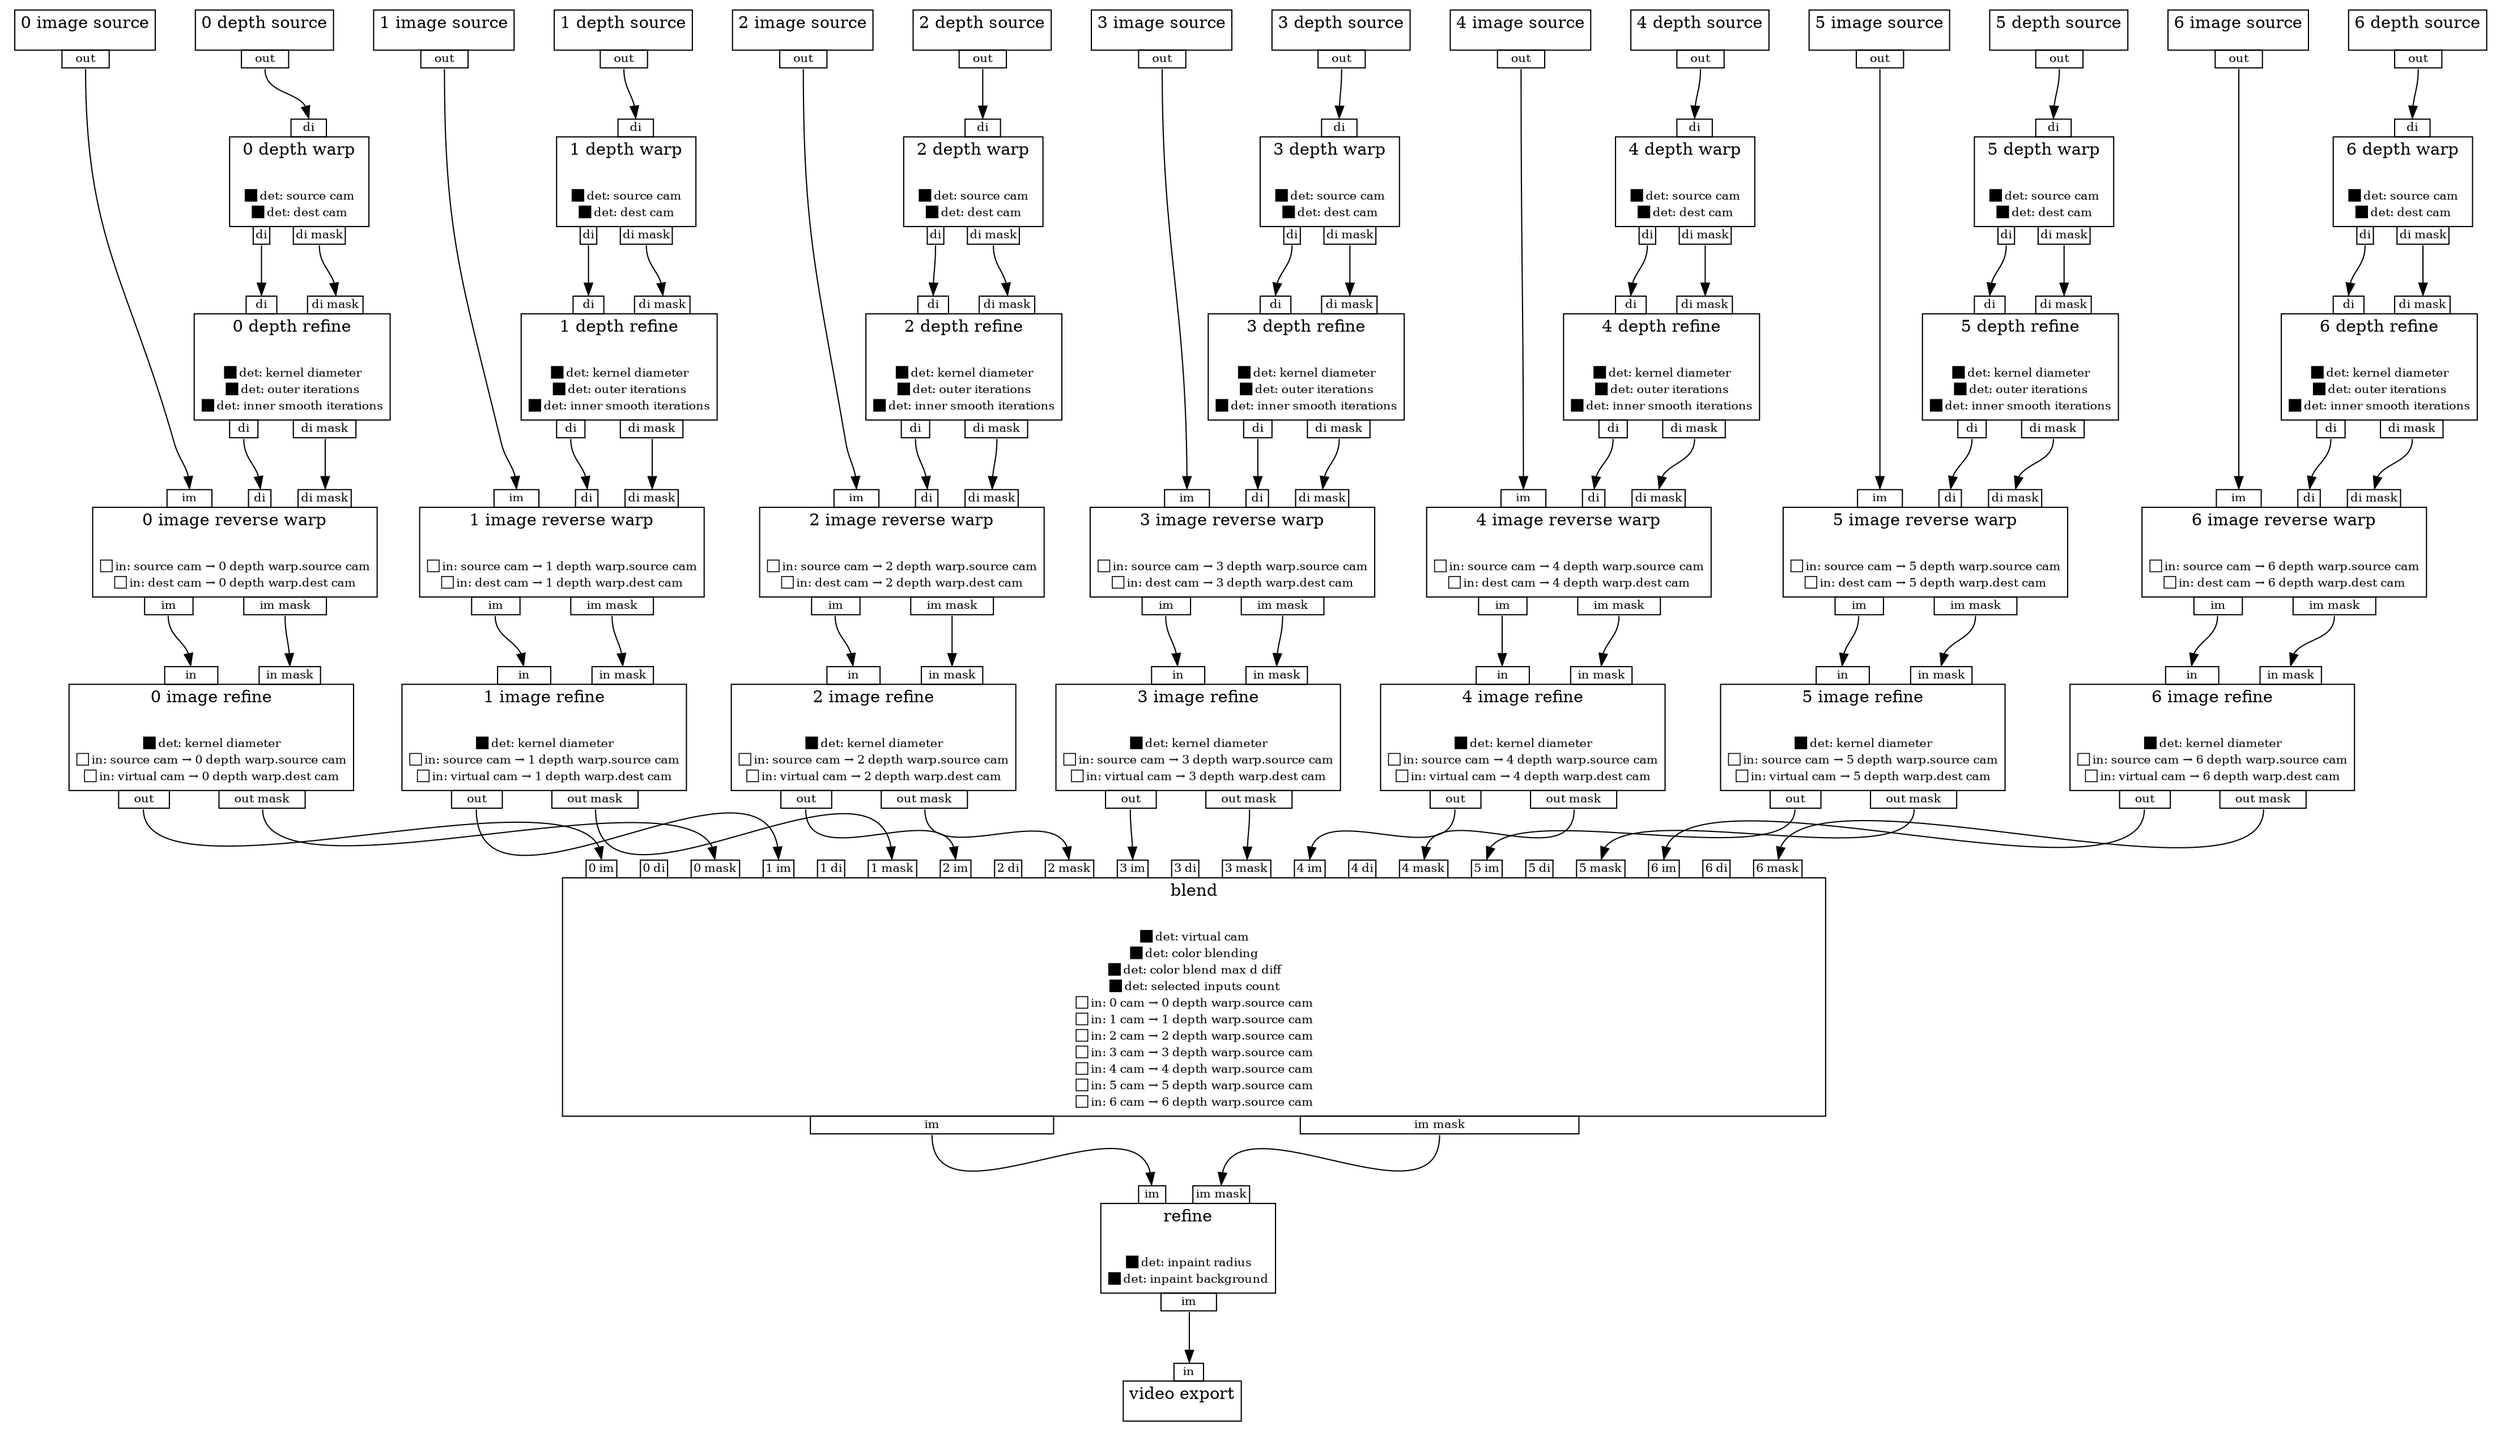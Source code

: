 digraph G{
	rankdir=TB
	filter0 [shape=plaintext label=<
<TABLE BORDER="0" CELLBORDER="0" CELLSPACING="0" CELLPADDING="0"><TR><TD WIDTH="20"></TD><TD BORDER="1" CELLPADDING="1" PORT="in1"><FONT POINT-SIZE="10">0 im</FONT></TD><TD WIDTH="20"></TD><TD BORDER="1" CELLPADDING="1" PORT="in2"><FONT POINT-SIZE="10">0 di</FONT></TD><TD WIDTH="20"></TD><TD BORDER="1" CELLPADDING="1" PORT="in3"><FONT POINT-SIZE="10">0 mask</FONT></TD><TD WIDTH="20"></TD><TD BORDER="1" CELLPADDING="1" PORT="in4"><FONT POINT-SIZE="10">1 im</FONT></TD><TD WIDTH="20"></TD><TD BORDER="1" CELLPADDING="1" PORT="in5"><FONT POINT-SIZE="10">1 di</FONT></TD><TD WIDTH="20"></TD><TD BORDER="1" CELLPADDING="1" PORT="in6"><FONT POINT-SIZE="10">1 mask</FONT></TD><TD WIDTH="20"></TD><TD BORDER="1" CELLPADDING="1" PORT="in7"><FONT POINT-SIZE="10">2 im</FONT></TD><TD WIDTH="20"></TD><TD BORDER="1" CELLPADDING="1" PORT="in8"><FONT POINT-SIZE="10">2 di</FONT></TD><TD WIDTH="20"></TD><TD BORDER="1" CELLPADDING="1" PORT="in9"><FONT POINT-SIZE="10">2 mask</FONT></TD><TD WIDTH="20"></TD><TD BORDER="1" CELLPADDING="1" PORT="in10"><FONT POINT-SIZE="10">3 im</FONT></TD><TD WIDTH="20"></TD><TD BORDER="1" CELLPADDING="1" PORT="in11"><FONT POINT-SIZE="10">3 di</FONT></TD><TD WIDTH="20"></TD><TD BORDER="1" CELLPADDING="1" PORT="in12"><FONT POINT-SIZE="10">3 mask</FONT></TD><TD WIDTH="20"></TD><TD BORDER="1" CELLPADDING="1" PORT="in13"><FONT POINT-SIZE="10">4 im</FONT></TD><TD WIDTH="20"></TD><TD BORDER="1" CELLPADDING="1" PORT="in14"><FONT POINT-SIZE="10">4 di</FONT></TD><TD WIDTH="20"></TD><TD BORDER="1" CELLPADDING="1" PORT="in15"><FONT POINT-SIZE="10">4 mask</FONT></TD><TD WIDTH="20"></TD><TD BORDER="1" CELLPADDING="1" PORT="in16"><FONT POINT-SIZE="10">5 im</FONT></TD><TD WIDTH="20"></TD><TD BORDER="1" CELLPADDING="1" PORT="in17"><FONT POINT-SIZE="10">5 di</FONT></TD><TD WIDTH="20"></TD><TD BORDER="1" CELLPADDING="1" PORT="in18"><FONT POINT-SIZE="10">5 mask</FONT></TD><TD WIDTH="20"></TD><TD BORDER="1" CELLPADDING="1" PORT="in19"><FONT POINT-SIZE="10">6 im</FONT></TD><TD WIDTH="20"></TD><TD BORDER="1" CELLPADDING="1" PORT="in20"><FONT POINT-SIZE="10">6 di</FONT></TD><TD WIDTH="20"></TD><TD BORDER="1" CELLPADDING="1" PORT="in21"><FONT POINT-SIZE="10">6 mask</FONT></TD><TD WIDTH="20"></TD></TR><TR><TD COLSPAN="43" BORDER="1" CELLPADDING="4">blend<BR/><FONT POINT-SIZE="10">&nbsp;</FONT><BR/><BR/>&#x25A0;<FONT POINT-SIZE="10">det: virtual cam</FONT><BR/>&#x25A0;<FONT POINT-SIZE="10">det: color blending</FONT><BR/>&#x25A0;<FONT POINT-SIZE="10">det: color blend max d diff</FONT><BR/>&#x25A0;<FONT POINT-SIZE="10">det: selected inputs count</FONT><BR/>&#x25A1;<FONT POINT-SIZE="10">in: 0 cam &#x2192; 0 depth warp.source cam</FONT><BR/>&#x25A1;<FONT POINT-SIZE="10">in: 1 cam &#x2192; 1 depth warp.source cam</FONT><BR/>&#x25A1;<FONT POINT-SIZE="10">in: 2 cam &#x2192; 2 depth warp.source cam</FONT><BR/>&#x25A1;<FONT POINT-SIZE="10">in: 3 cam &#x2192; 3 depth warp.source cam</FONT><BR/>&#x25A1;<FONT POINT-SIZE="10">in: 4 cam &#x2192; 4 depth warp.source cam</FONT><BR/>&#x25A1;<FONT POINT-SIZE="10">in: 5 cam &#x2192; 5 depth warp.source cam</FONT><BR/>&#x25A1;<FONT POINT-SIZE="10">in: 6 cam &#x2192; 6 depth warp.source cam</FONT><BR/></TD></TR><TR><TD COLSPAN="43" BORDER="0"><TABLE BORDER="0" CELLBORDER="0" CELLSPACING="0" CELLPADDING="0"><TR><TD WIDTH="20"></TD><TD BORDER="1" CELLPADDING="1" PORT="out22"><FONT POINT-SIZE="10">im</FONT></TD><TD WIDTH="20"></TD><TD BORDER="1" CELLPADDING="1" PORT="out23"><FONT POINT-SIZE="10">im mask</FONT></TD><TD WIDTH="20"></TD></TR></TABLE></TD></TR></TABLE>
>];
	filter24 [shape=plaintext label=<
<TABLE BORDER="0" CELLBORDER="0" CELLSPACING="0" CELLPADDING="0"><TR><TD COLSPAN="1" BORDER="1" CELLPADDING="4">0 image source<BR/><FONT POINT-SIZE="10">&nbsp;</FONT></TD></TR><TR><TD COLSPAN="1" BORDER="0"><TABLE BORDER="0" CELLBORDER="0" CELLSPACING="0" CELLPADDING="0"><TR><TD WIDTH="20"></TD><TD BORDER="1" CELLPADDING="1" PORT="out25"><FONT POINT-SIZE="10">out</FONT></TD><TD WIDTH="20"></TD></TR></TABLE></TD></TR></TABLE>
>];
	filter26 [shape=plaintext label=<
<TABLE BORDER="0" CELLBORDER="0" CELLSPACING="0" CELLPADDING="0"><TR><TD COLSPAN="1" BORDER="1" CELLPADDING="4">0 depth source<BR/><FONT POINT-SIZE="10">&nbsp;</FONT></TD></TR><TR><TD COLSPAN="1" BORDER="0"><TABLE BORDER="0" CELLBORDER="0" CELLSPACING="0" CELLPADDING="0"><TR><TD WIDTH="20"></TD><TD BORDER="1" CELLPADDING="1" PORT="out27"><FONT POINT-SIZE="10">out</FONT></TD><TD WIDTH="20"></TD></TR></TABLE></TD></TR></TABLE>
>];
	filter28 [shape=plaintext label=<
<TABLE BORDER="0" CELLBORDER="0" CELLSPACING="0" CELLPADDING="0"><TR><TD WIDTH="20"></TD><TD BORDER="1" CELLPADDING="1" PORT="in29"><FONT POINT-SIZE="10">di</FONT></TD><TD WIDTH="20"></TD></TR><TR><TD COLSPAN="3" BORDER="1" CELLPADDING="4">0 depth warp<BR/><FONT POINT-SIZE="10">&nbsp;</FONT><BR/><BR/>&#x25A0;<FONT POINT-SIZE="10">det: source cam</FONT><BR/>&#x25A0;<FONT POINT-SIZE="10">det: dest cam</FONT><BR/></TD></TR><TR><TD COLSPAN="3" BORDER="0"><TABLE BORDER="0" CELLBORDER="0" CELLSPACING="0" CELLPADDING="0"><TR><TD WIDTH="20"></TD><TD BORDER="1" CELLPADDING="1" PORT="out30"><FONT POINT-SIZE="10">di</FONT></TD><TD WIDTH="20"></TD><TD BORDER="1" CELLPADDING="1" PORT="out31"><FONT POINT-SIZE="10">di mask</FONT></TD><TD WIDTH="20"></TD></TR></TABLE></TD></TR></TABLE>
>];
	filter32 [shape=plaintext label=<
<TABLE BORDER="0" CELLBORDER="0" CELLSPACING="0" CELLPADDING="0"><TR><TD WIDTH="20"></TD><TD BORDER="1" CELLPADDING="1" PORT="in33"><FONT POINT-SIZE="10">di</FONT></TD><TD WIDTH="20"></TD><TD BORDER="1" CELLPADDING="1" PORT="in34"><FONT POINT-SIZE="10">di mask</FONT></TD><TD WIDTH="20"></TD></TR><TR><TD COLSPAN="5" BORDER="1" CELLPADDING="4">0 depth refine<BR/><FONT POINT-SIZE="10">&nbsp;</FONT><BR/><BR/>&#x25A0;<FONT POINT-SIZE="10">det: kernel diameter</FONT><BR/>&#x25A0;<FONT POINT-SIZE="10">det: outer iterations</FONT><BR/>&#x25A0;<FONT POINT-SIZE="10">det: inner smooth iterations</FONT><BR/></TD></TR><TR><TD COLSPAN="5" BORDER="0"><TABLE BORDER="0" CELLBORDER="0" CELLSPACING="0" CELLPADDING="0"><TR><TD WIDTH="20"></TD><TD BORDER="1" CELLPADDING="1" PORT="out35"><FONT POINT-SIZE="10">di</FONT></TD><TD WIDTH="20"></TD><TD BORDER="1" CELLPADDING="1" PORT="out36"><FONT POINT-SIZE="10">di mask</FONT></TD><TD WIDTH="20"></TD></TR></TABLE></TD></TR></TABLE>
>];
	filter37 [shape=plaintext label=<
<TABLE BORDER="0" CELLBORDER="0" CELLSPACING="0" CELLPADDING="0"><TR><TD WIDTH="20"></TD><TD BORDER="1" CELLPADDING="1" PORT="in38"><FONT POINT-SIZE="10">im</FONT></TD><TD WIDTH="20"></TD><TD BORDER="1" CELLPADDING="1" PORT="in39"><FONT POINT-SIZE="10">di</FONT></TD><TD WIDTH="20"></TD><TD BORDER="1" CELLPADDING="1" PORT="in40"><FONT POINT-SIZE="10">di mask</FONT></TD><TD WIDTH="20"></TD></TR><TR><TD COLSPAN="7" BORDER="1" CELLPADDING="4">0 image reverse warp<BR/><FONT POINT-SIZE="10">&nbsp;</FONT><BR/><BR/>&#x25A1;<FONT POINT-SIZE="10">in: source cam &#x2192; 0 depth warp.source cam</FONT><BR/>&#x25A1;<FONT POINT-SIZE="10">in: dest cam &#x2192; 0 depth warp.dest cam</FONT><BR/></TD></TR><TR><TD COLSPAN="7" BORDER="0"><TABLE BORDER="0" CELLBORDER="0" CELLSPACING="0" CELLPADDING="0"><TR><TD WIDTH="20"></TD><TD BORDER="1" CELLPADDING="1" PORT="out41"><FONT POINT-SIZE="10">im</FONT></TD><TD WIDTH="20"></TD><TD BORDER="1" CELLPADDING="1" PORT="out42"><FONT POINT-SIZE="10">im mask</FONT></TD><TD WIDTH="20"></TD></TR></TABLE></TD></TR></TABLE>
>];
	filter43 [shape=plaintext label=<
<TABLE BORDER="0" CELLBORDER="0" CELLSPACING="0" CELLPADDING="0"><TR><TD WIDTH="20"></TD><TD BORDER="1" CELLPADDING="1" PORT="in44"><FONT POINT-SIZE="10">in</FONT></TD><TD WIDTH="20"></TD><TD BORDER="1" CELLPADDING="1" PORT="in45"><FONT POINT-SIZE="10">in mask</FONT></TD><TD WIDTH="20"></TD></TR><TR><TD COLSPAN="5" BORDER="1" CELLPADDING="4">0 image refine<BR/><FONT POINT-SIZE="10">&nbsp;</FONT><BR/><BR/>&#x25A0;<FONT POINT-SIZE="10">det: kernel diameter</FONT><BR/>&#x25A1;<FONT POINT-SIZE="10">in: source cam &#x2192; 0 depth warp.source cam</FONT><BR/>&#x25A1;<FONT POINT-SIZE="10">in: virtual cam &#x2192; 0 depth warp.dest cam</FONT><BR/></TD></TR><TR><TD COLSPAN="5" BORDER="0"><TABLE BORDER="0" CELLBORDER="0" CELLSPACING="0" CELLPADDING="0"><TR><TD WIDTH="20"></TD><TD BORDER="1" CELLPADDING="1" PORT="out46"><FONT POINT-SIZE="10">out</FONT></TD><TD WIDTH="20"></TD><TD BORDER="1" CELLPADDING="1" PORT="out47"><FONT POINT-SIZE="10">out mask</FONT></TD><TD WIDTH="20"></TD></TR></TABLE></TD></TR></TABLE>
>];
	filter48 [shape=plaintext label=<
<TABLE BORDER="0" CELLBORDER="0" CELLSPACING="0" CELLPADDING="0"><TR><TD COLSPAN="1" BORDER="1" CELLPADDING="4">1 image source<BR/><FONT POINT-SIZE="10">&nbsp;</FONT></TD></TR><TR><TD COLSPAN="1" BORDER="0"><TABLE BORDER="0" CELLBORDER="0" CELLSPACING="0" CELLPADDING="0"><TR><TD WIDTH="20"></TD><TD BORDER="1" CELLPADDING="1" PORT="out49"><FONT POINT-SIZE="10">out</FONT></TD><TD WIDTH="20"></TD></TR></TABLE></TD></TR></TABLE>
>];
	filter50 [shape=plaintext label=<
<TABLE BORDER="0" CELLBORDER="0" CELLSPACING="0" CELLPADDING="0"><TR><TD COLSPAN="1" BORDER="1" CELLPADDING="4">1 depth source<BR/><FONT POINT-SIZE="10">&nbsp;</FONT></TD></TR><TR><TD COLSPAN="1" BORDER="0"><TABLE BORDER="0" CELLBORDER="0" CELLSPACING="0" CELLPADDING="0"><TR><TD WIDTH="20"></TD><TD BORDER="1" CELLPADDING="1" PORT="out51"><FONT POINT-SIZE="10">out</FONT></TD><TD WIDTH="20"></TD></TR></TABLE></TD></TR></TABLE>
>];
	filter52 [shape=plaintext label=<
<TABLE BORDER="0" CELLBORDER="0" CELLSPACING="0" CELLPADDING="0"><TR><TD WIDTH="20"></TD><TD BORDER="1" CELLPADDING="1" PORT="in53"><FONT POINT-SIZE="10">di</FONT></TD><TD WIDTH="20"></TD></TR><TR><TD COLSPAN="3" BORDER="1" CELLPADDING="4">1 depth warp<BR/><FONT POINT-SIZE="10">&nbsp;</FONT><BR/><BR/>&#x25A0;<FONT POINT-SIZE="10">det: source cam</FONT><BR/>&#x25A0;<FONT POINT-SIZE="10">det: dest cam</FONT><BR/></TD></TR><TR><TD COLSPAN="3" BORDER="0"><TABLE BORDER="0" CELLBORDER="0" CELLSPACING="0" CELLPADDING="0"><TR><TD WIDTH="20"></TD><TD BORDER="1" CELLPADDING="1" PORT="out54"><FONT POINT-SIZE="10">di</FONT></TD><TD WIDTH="20"></TD><TD BORDER="1" CELLPADDING="1" PORT="out55"><FONT POINT-SIZE="10">di mask</FONT></TD><TD WIDTH="20"></TD></TR></TABLE></TD></TR></TABLE>
>];
	filter56 [shape=plaintext label=<
<TABLE BORDER="0" CELLBORDER="0" CELLSPACING="0" CELLPADDING="0"><TR><TD WIDTH="20"></TD><TD BORDER="1" CELLPADDING="1" PORT="in57"><FONT POINT-SIZE="10">di</FONT></TD><TD WIDTH="20"></TD><TD BORDER="1" CELLPADDING="1" PORT="in58"><FONT POINT-SIZE="10">di mask</FONT></TD><TD WIDTH="20"></TD></TR><TR><TD COLSPAN="5" BORDER="1" CELLPADDING="4">1 depth refine<BR/><FONT POINT-SIZE="10">&nbsp;</FONT><BR/><BR/>&#x25A0;<FONT POINT-SIZE="10">det: kernel diameter</FONT><BR/>&#x25A0;<FONT POINT-SIZE="10">det: outer iterations</FONT><BR/>&#x25A0;<FONT POINT-SIZE="10">det: inner smooth iterations</FONT><BR/></TD></TR><TR><TD COLSPAN="5" BORDER="0"><TABLE BORDER="0" CELLBORDER="0" CELLSPACING="0" CELLPADDING="0"><TR><TD WIDTH="20"></TD><TD BORDER="1" CELLPADDING="1" PORT="out59"><FONT POINT-SIZE="10">di</FONT></TD><TD WIDTH="20"></TD><TD BORDER="1" CELLPADDING="1" PORT="out60"><FONT POINT-SIZE="10">di mask</FONT></TD><TD WIDTH="20"></TD></TR></TABLE></TD></TR></TABLE>
>];
	filter61 [shape=plaintext label=<
<TABLE BORDER="0" CELLBORDER="0" CELLSPACING="0" CELLPADDING="0"><TR><TD WIDTH="20"></TD><TD BORDER="1" CELLPADDING="1" PORT="in62"><FONT POINT-SIZE="10">im</FONT></TD><TD WIDTH="20"></TD><TD BORDER="1" CELLPADDING="1" PORT="in63"><FONT POINT-SIZE="10">di</FONT></TD><TD WIDTH="20"></TD><TD BORDER="1" CELLPADDING="1" PORT="in64"><FONT POINT-SIZE="10">di mask</FONT></TD><TD WIDTH="20"></TD></TR><TR><TD COLSPAN="7" BORDER="1" CELLPADDING="4">1 image reverse warp<BR/><FONT POINT-SIZE="10">&nbsp;</FONT><BR/><BR/>&#x25A1;<FONT POINT-SIZE="10">in: source cam &#x2192; 1 depth warp.source cam</FONT><BR/>&#x25A1;<FONT POINT-SIZE="10">in: dest cam &#x2192; 1 depth warp.dest cam</FONT><BR/></TD></TR><TR><TD COLSPAN="7" BORDER="0"><TABLE BORDER="0" CELLBORDER="0" CELLSPACING="0" CELLPADDING="0"><TR><TD WIDTH="20"></TD><TD BORDER="1" CELLPADDING="1" PORT="out65"><FONT POINT-SIZE="10">im</FONT></TD><TD WIDTH="20"></TD><TD BORDER="1" CELLPADDING="1" PORT="out66"><FONT POINT-SIZE="10">im mask</FONT></TD><TD WIDTH="20"></TD></TR></TABLE></TD></TR></TABLE>
>];
	filter67 [shape=plaintext label=<
<TABLE BORDER="0" CELLBORDER="0" CELLSPACING="0" CELLPADDING="0"><TR><TD WIDTH="20"></TD><TD BORDER="1" CELLPADDING="1" PORT="in68"><FONT POINT-SIZE="10">in</FONT></TD><TD WIDTH="20"></TD><TD BORDER="1" CELLPADDING="1" PORT="in69"><FONT POINT-SIZE="10">in mask</FONT></TD><TD WIDTH="20"></TD></TR><TR><TD COLSPAN="5" BORDER="1" CELLPADDING="4">1 image refine<BR/><FONT POINT-SIZE="10">&nbsp;</FONT><BR/><BR/>&#x25A0;<FONT POINT-SIZE="10">det: kernel diameter</FONT><BR/>&#x25A1;<FONT POINT-SIZE="10">in: source cam &#x2192; 1 depth warp.source cam</FONT><BR/>&#x25A1;<FONT POINT-SIZE="10">in: virtual cam &#x2192; 1 depth warp.dest cam</FONT><BR/></TD></TR><TR><TD COLSPAN="5" BORDER="0"><TABLE BORDER="0" CELLBORDER="0" CELLSPACING="0" CELLPADDING="0"><TR><TD WIDTH="20"></TD><TD BORDER="1" CELLPADDING="1" PORT="out70"><FONT POINT-SIZE="10">out</FONT></TD><TD WIDTH="20"></TD><TD BORDER="1" CELLPADDING="1" PORT="out71"><FONT POINT-SIZE="10">out mask</FONT></TD><TD WIDTH="20"></TD></TR></TABLE></TD></TR></TABLE>
>];
	filter72 [shape=plaintext label=<
<TABLE BORDER="0" CELLBORDER="0" CELLSPACING="0" CELLPADDING="0"><TR><TD COLSPAN="1" BORDER="1" CELLPADDING="4">2 image source<BR/><FONT POINT-SIZE="10">&nbsp;</FONT></TD></TR><TR><TD COLSPAN="1" BORDER="0"><TABLE BORDER="0" CELLBORDER="0" CELLSPACING="0" CELLPADDING="0"><TR><TD WIDTH="20"></TD><TD BORDER="1" CELLPADDING="1" PORT="out73"><FONT POINT-SIZE="10">out</FONT></TD><TD WIDTH="20"></TD></TR></TABLE></TD></TR></TABLE>
>];
	filter74 [shape=plaintext label=<
<TABLE BORDER="0" CELLBORDER="0" CELLSPACING="0" CELLPADDING="0"><TR><TD COLSPAN="1" BORDER="1" CELLPADDING="4">2 depth source<BR/><FONT POINT-SIZE="10">&nbsp;</FONT></TD></TR><TR><TD COLSPAN="1" BORDER="0"><TABLE BORDER="0" CELLBORDER="0" CELLSPACING="0" CELLPADDING="0"><TR><TD WIDTH="20"></TD><TD BORDER="1" CELLPADDING="1" PORT="out75"><FONT POINT-SIZE="10">out</FONT></TD><TD WIDTH="20"></TD></TR></TABLE></TD></TR></TABLE>
>];
	filter76 [shape=plaintext label=<
<TABLE BORDER="0" CELLBORDER="0" CELLSPACING="0" CELLPADDING="0"><TR><TD WIDTH="20"></TD><TD BORDER="1" CELLPADDING="1" PORT="in77"><FONT POINT-SIZE="10">di</FONT></TD><TD WIDTH="20"></TD></TR><TR><TD COLSPAN="3" BORDER="1" CELLPADDING="4">2 depth warp<BR/><FONT POINT-SIZE="10">&nbsp;</FONT><BR/><BR/>&#x25A0;<FONT POINT-SIZE="10">det: source cam</FONT><BR/>&#x25A0;<FONT POINT-SIZE="10">det: dest cam</FONT><BR/></TD></TR><TR><TD COLSPAN="3" BORDER="0"><TABLE BORDER="0" CELLBORDER="0" CELLSPACING="0" CELLPADDING="0"><TR><TD WIDTH="20"></TD><TD BORDER="1" CELLPADDING="1" PORT="out78"><FONT POINT-SIZE="10">di</FONT></TD><TD WIDTH="20"></TD><TD BORDER="1" CELLPADDING="1" PORT="out79"><FONT POINT-SIZE="10">di mask</FONT></TD><TD WIDTH="20"></TD></TR></TABLE></TD></TR></TABLE>
>];
	filter80 [shape=plaintext label=<
<TABLE BORDER="0" CELLBORDER="0" CELLSPACING="0" CELLPADDING="0"><TR><TD WIDTH="20"></TD><TD BORDER="1" CELLPADDING="1" PORT="in81"><FONT POINT-SIZE="10">di</FONT></TD><TD WIDTH="20"></TD><TD BORDER="1" CELLPADDING="1" PORT="in82"><FONT POINT-SIZE="10">di mask</FONT></TD><TD WIDTH="20"></TD></TR><TR><TD COLSPAN="5" BORDER="1" CELLPADDING="4">2 depth refine<BR/><FONT POINT-SIZE="10">&nbsp;</FONT><BR/><BR/>&#x25A0;<FONT POINT-SIZE="10">det: kernel diameter</FONT><BR/>&#x25A0;<FONT POINT-SIZE="10">det: outer iterations</FONT><BR/>&#x25A0;<FONT POINT-SIZE="10">det: inner smooth iterations</FONT><BR/></TD></TR><TR><TD COLSPAN="5" BORDER="0"><TABLE BORDER="0" CELLBORDER="0" CELLSPACING="0" CELLPADDING="0"><TR><TD WIDTH="20"></TD><TD BORDER="1" CELLPADDING="1" PORT="out83"><FONT POINT-SIZE="10">di</FONT></TD><TD WIDTH="20"></TD><TD BORDER="1" CELLPADDING="1" PORT="out84"><FONT POINT-SIZE="10">di mask</FONT></TD><TD WIDTH="20"></TD></TR></TABLE></TD></TR></TABLE>
>];
	filter85 [shape=plaintext label=<
<TABLE BORDER="0" CELLBORDER="0" CELLSPACING="0" CELLPADDING="0"><TR><TD WIDTH="20"></TD><TD BORDER="1" CELLPADDING="1" PORT="in86"><FONT POINT-SIZE="10">im</FONT></TD><TD WIDTH="20"></TD><TD BORDER="1" CELLPADDING="1" PORT="in87"><FONT POINT-SIZE="10">di</FONT></TD><TD WIDTH="20"></TD><TD BORDER="1" CELLPADDING="1" PORT="in88"><FONT POINT-SIZE="10">di mask</FONT></TD><TD WIDTH="20"></TD></TR><TR><TD COLSPAN="7" BORDER="1" CELLPADDING="4">2 image reverse warp<BR/><FONT POINT-SIZE="10">&nbsp;</FONT><BR/><BR/>&#x25A1;<FONT POINT-SIZE="10">in: source cam &#x2192; 2 depth warp.source cam</FONT><BR/>&#x25A1;<FONT POINT-SIZE="10">in: dest cam &#x2192; 2 depth warp.dest cam</FONT><BR/></TD></TR><TR><TD COLSPAN="7" BORDER="0"><TABLE BORDER="0" CELLBORDER="0" CELLSPACING="0" CELLPADDING="0"><TR><TD WIDTH="20"></TD><TD BORDER="1" CELLPADDING="1" PORT="out89"><FONT POINT-SIZE="10">im</FONT></TD><TD WIDTH="20"></TD><TD BORDER="1" CELLPADDING="1" PORT="out90"><FONT POINT-SIZE="10">im mask</FONT></TD><TD WIDTH="20"></TD></TR></TABLE></TD></TR></TABLE>
>];
	filter91 [shape=plaintext label=<
<TABLE BORDER="0" CELLBORDER="0" CELLSPACING="0" CELLPADDING="0"><TR><TD WIDTH="20"></TD><TD BORDER="1" CELLPADDING="1" PORT="in92"><FONT POINT-SIZE="10">in</FONT></TD><TD WIDTH="20"></TD><TD BORDER="1" CELLPADDING="1" PORT="in93"><FONT POINT-SIZE="10">in mask</FONT></TD><TD WIDTH="20"></TD></TR><TR><TD COLSPAN="5" BORDER="1" CELLPADDING="4">2 image refine<BR/><FONT POINT-SIZE="10">&nbsp;</FONT><BR/><BR/>&#x25A0;<FONT POINT-SIZE="10">det: kernel diameter</FONT><BR/>&#x25A1;<FONT POINT-SIZE="10">in: source cam &#x2192; 2 depth warp.source cam</FONT><BR/>&#x25A1;<FONT POINT-SIZE="10">in: virtual cam &#x2192; 2 depth warp.dest cam</FONT><BR/></TD></TR><TR><TD COLSPAN="5" BORDER="0"><TABLE BORDER="0" CELLBORDER="0" CELLSPACING="0" CELLPADDING="0"><TR><TD WIDTH="20"></TD><TD BORDER="1" CELLPADDING="1" PORT="out94"><FONT POINT-SIZE="10">out</FONT></TD><TD WIDTH="20"></TD><TD BORDER="1" CELLPADDING="1" PORT="out95"><FONT POINT-SIZE="10">out mask</FONT></TD><TD WIDTH="20"></TD></TR></TABLE></TD></TR></TABLE>
>];
	filter96 [shape=plaintext label=<
<TABLE BORDER="0" CELLBORDER="0" CELLSPACING="0" CELLPADDING="0"><TR><TD COLSPAN="1" BORDER="1" CELLPADDING="4">3 image source<BR/><FONT POINT-SIZE="10">&nbsp;</FONT></TD></TR><TR><TD COLSPAN="1" BORDER="0"><TABLE BORDER="0" CELLBORDER="0" CELLSPACING="0" CELLPADDING="0"><TR><TD WIDTH="20"></TD><TD BORDER="1" CELLPADDING="1" PORT="out97"><FONT POINT-SIZE="10">out</FONT></TD><TD WIDTH="20"></TD></TR></TABLE></TD></TR></TABLE>
>];
	filter98 [shape=plaintext label=<
<TABLE BORDER="0" CELLBORDER="0" CELLSPACING="0" CELLPADDING="0"><TR><TD COLSPAN="1" BORDER="1" CELLPADDING="4">3 depth source<BR/><FONT POINT-SIZE="10">&nbsp;</FONT></TD></TR><TR><TD COLSPAN="1" BORDER="0"><TABLE BORDER="0" CELLBORDER="0" CELLSPACING="0" CELLPADDING="0"><TR><TD WIDTH="20"></TD><TD BORDER="1" CELLPADDING="1" PORT="out99"><FONT POINT-SIZE="10">out</FONT></TD><TD WIDTH="20"></TD></TR></TABLE></TD></TR></TABLE>
>];
	filter100 [shape=plaintext label=<
<TABLE BORDER="0" CELLBORDER="0" CELLSPACING="0" CELLPADDING="0"><TR><TD WIDTH="20"></TD><TD BORDER="1" CELLPADDING="1" PORT="in101"><FONT POINT-SIZE="10">di</FONT></TD><TD WIDTH="20"></TD></TR><TR><TD COLSPAN="3" BORDER="1" CELLPADDING="4">3 depth warp<BR/><FONT POINT-SIZE="10">&nbsp;</FONT><BR/><BR/>&#x25A0;<FONT POINT-SIZE="10">det: source cam</FONT><BR/>&#x25A0;<FONT POINT-SIZE="10">det: dest cam</FONT><BR/></TD></TR><TR><TD COLSPAN="3" BORDER="0"><TABLE BORDER="0" CELLBORDER="0" CELLSPACING="0" CELLPADDING="0"><TR><TD WIDTH="20"></TD><TD BORDER="1" CELLPADDING="1" PORT="out102"><FONT POINT-SIZE="10">di</FONT></TD><TD WIDTH="20"></TD><TD BORDER="1" CELLPADDING="1" PORT="out103"><FONT POINT-SIZE="10">di mask</FONT></TD><TD WIDTH="20"></TD></TR></TABLE></TD></TR></TABLE>
>];
	filter104 [shape=plaintext label=<
<TABLE BORDER="0" CELLBORDER="0" CELLSPACING="0" CELLPADDING="0"><TR><TD WIDTH="20"></TD><TD BORDER="1" CELLPADDING="1" PORT="in105"><FONT POINT-SIZE="10">di</FONT></TD><TD WIDTH="20"></TD><TD BORDER="1" CELLPADDING="1" PORT="in106"><FONT POINT-SIZE="10">di mask</FONT></TD><TD WIDTH="20"></TD></TR><TR><TD COLSPAN="5" BORDER="1" CELLPADDING="4">3 depth refine<BR/><FONT POINT-SIZE="10">&nbsp;</FONT><BR/><BR/>&#x25A0;<FONT POINT-SIZE="10">det: kernel diameter</FONT><BR/>&#x25A0;<FONT POINT-SIZE="10">det: outer iterations</FONT><BR/>&#x25A0;<FONT POINT-SIZE="10">det: inner smooth iterations</FONT><BR/></TD></TR><TR><TD COLSPAN="5" BORDER="0"><TABLE BORDER="0" CELLBORDER="0" CELLSPACING="0" CELLPADDING="0"><TR><TD WIDTH="20"></TD><TD BORDER="1" CELLPADDING="1" PORT="out107"><FONT POINT-SIZE="10">di</FONT></TD><TD WIDTH="20"></TD><TD BORDER="1" CELLPADDING="1" PORT="out108"><FONT POINT-SIZE="10">di mask</FONT></TD><TD WIDTH="20"></TD></TR></TABLE></TD></TR></TABLE>
>];
	filter109 [shape=plaintext label=<
<TABLE BORDER="0" CELLBORDER="0" CELLSPACING="0" CELLPADDING="0"><TR><TD WIDTH="20"></TD><TD BORDER="1" CELLPADDING="1" PORT="in110"><FONT POINT-SIZE="10">im</FONT></TD><TD WIDTH="20"></TD><TD BORDER="1" CELLPADDING="1" PORT="in111"><FONT POINT-SIZE="10">di</FONT></TD><TD WIDTH="20"></TD><TD BORDER="1" CELLPADDING="1" PORT="in112"><FONT POINT-SIZE="10">di mask</FONT></TD><TD WIDTH="20"></TD></TR><TR><TD COLSPAN="7" BORDER="1" CELLPADDING="4">3 image reverse warp<BR/><FONT POINT-SIZE="10">&nbsp;</FONT><BR/><BR/>&#x25A1;<FONT POINT-SIZE="10">in: source cam &#x2192; 3 depth warp.source cam</FONT><BR/>&#x25A1;<FONT POINT-SIZE="10">in: dest cam &#x2192; 3 depth warp.dest cam</FONT><BR/></TD></TR><TR><TD COLSPAN="7" BORDER="0"><TABLE BORDER="0" CELLBORDER="0" CELLSPACING="0" CELLPADDING="0"><TR><TD WIDTH="20"></TD><TD BORDER="1" CELLPADDING="1" PORT="out113"><FONT POINT-SIZE="10">im</FONT></TD><TD WIDTH="20"></TD><TD BORDER="1" CELLPADDING="1" PORT="out114"><FONT POINT-SIZE="10">im mask</FONT></TD><TD WIDTH="20"></TD></TR></TABLE></TD></TR></TABLE>
>];
	filter115 [shape=plaintext label=<
<TABLE BORDER="0" CELLBORDER="0" CELLSPACING="0" CELLPADDING="0"><TR><TD WIDTH="20"></TD><TD BORDER="1" CELLPADDING="1" PORT="in116"><FONT POINT-SIZE="10">in</FONT></TD><TD WIDTH="20"></TD><TD BORDER="1" CELLPADDING="1" PORT="in117"><FONT POINT-SIZE="10">in mask</FONT></TD><TD WIDTH="20"></TD></TR><TR><TD COLSPAN="5" BORDER="1" CELLPADDING="4">3 image refine<BR/><FONT POINT-SIZE="10">&nbsp;</FONT><BR/><BR/>&#x25A0;<FONT POINT-SIZE="10">det: kernel diameter</FONT><BR/>&#x25A1;<FONT POINT-SIZE="10">in: source cam &#x2192; 3 depth warp.source cam</FONT><BR/>&#x25A1;<FONT POINT-SIZE="10">in: virtual cam &#x2192; 3 depth warp.dest cam</FONT><BR/></TD></TR><TR><TD COLSPAN="5" BORDER="0"><TABLE BORDER="0" CELLBORDER="0" CELLSPACING="0" CELLPADDING="0"><TR><TD WIDTH="20"></TD><TD BORDER="1" CELLPADDING="1" PORT="out118"><FONT POINT-SIZE="10">out</FONT></TD><TD WIDTH="20"></TD><TD BORDER="1" CELLPADDING="1" PORT="out119"><FONT POINT-SIZE="10">out mask</FONT></TD><TD WIDTH="20"></TD></TR></TABLE></TD></TR></TABLE>
>];
	filter120 [shape=plaintext label=<
<TABLE BORDER="0" CELLBORDER="0" CELLSPACING="0" CELLPADDING="0"><TR><TD COLSPAN="1" BORDER="1" CELLPADDING="4">4 image source<BR/><FONT POINT-SIZE="10">&nbsp;</FONT></TD></TR><TR><TD COLSPAN="1" BORDER="0"><TABLE BORDER="0" CELLBORDER="0" CELLSPACING="0" CELLPADDING="0"><TR><TD WIDTH="20"></TD><TD BORDER="1" CELLPADDING="1" PORT="out121"><FONT POINT-SIZE="10">out</FONT></TD><TD WIDTH="20"></TD></TR></TABLE></TD></TR></TABLE>
>];
	filter122 [shape=plaintext label=<
<TABLE BORDER="0" CELLBORDER="0" CELLSPACING="0" CELLPADDING="0"><TR><TD COLSPAN="1" BORDER="1" CELLPADDING="4">4 depth source<BR/><FONT POINT-SIZE="10">&nbsp;</FONT></TD></TR><TR><TD COLSPAN="1" BORDER="0"><TABLE BORDER="0" CELLBORDER="0" CELLSPACING="0" CELLPADDING="0"><TR><TD WIDTH="20"></TD><TD BORDER="1" CELLPADDING="1" PORT="out123"><FONT POINT-SIZE="10">out</FONT></TD><TD WIDTH="20"></TD></TR></TABLE></TD></TR></TABLE>
>];
	filter124 [shape=plaintext label=<
<TABLE BORDER="0" CELLBORDER="0" CELLSPACING="0" CELLPADDING="0"><TR><TD WIDTH="20"></TD><TD BORDER="1" CELLPADDING="1" PORT="in125"><FONT POINT-SIZE="10">di</FONT></TD><TD WIDTH="20"></TD></TR><TR><TD COLSPAN="3" BORDER="1" CELLPADDING="4">4 depth warp<BR/><FONT POINT-SIZE="10">&nbsp;</FONT><BR/><BR/>&#x25A0;<FONT POINT-SIZE="10">det: source cam</FONT><BR/>&#x25A0;<FONT POINT-SIZE="10">det: dest cam</FONT><BR/></TD></TR><TR><TD COLSPAN="3" BORDER="0"><TABLE BORDER="0" CELLBORDER="0" CELLSPACING="0" CELLPADDING="0"><TR><TD WIDTH="20"></TD><TD BORDER="1" CELLPADDING="1" PORT="out126"><FONT POINT-SIZE="10">di</FONT></TD><TD WIDTH="20"></TD><TD BORDER="1" CELLPADDING="1" PORT="out127"><FONT POINT-SIZE="10">di mask</FONT></TD><TD WIDTH="20"></TD></TR></TABLE></TD></TR></TABLE>
>];
	filter128 [shape=plaintext label=<
<TABLE BORDER="0" CELLBORDER="0" CELLSPACING="0" CELLPADDING="0"><TR><TD WIDTH="20"></TD><TD BORDER="1" CELLPADDING="1" PORT="in129"><FONT POINT-SIZE="10">di</FONT></TD><TD WIDTH="20"></TD><TD BORDER="1" CELLPADDING="1" PORT="in130"><FONT POINT-SIZE="10">di mask</FONT></TD><TD WIDTH="20"></TD></TR><TR><TD COLSPAN="5" BORDER="1" CELLPADDING="4">4 depth refine<BR/><FONT POINT-SIZE="10">&nbsp;</FONT><BR/><BR/>&#x25A0;<FONT POINT-SIZE="10">det: kernel diameter</FONT><BR/>&#x25A0;<FONT POINT-SIZE="10">det: outer iterations</FONT><BR/>&#x25A0;<FONT POINT-SIZE="10">det: inner smooth iterations</FONT><BR/></TD></TR><TR><TD COLSPAN="5" BORDER="0"><TABLE BORDER="0" CELLBORDER="0" CELLSPACING="0" CELLPADDING="0"><TR><TD WIDTH="20"></TD><TD BORDER="1" CELLPADDING="1" PORT="out131"><FONT POINT-SIZE="10">di</FONT></TD><TD WIDTH="20"></TD><TD BORDER="1" CELLPADDING="1" PORT="out132"><FONT POINT-SIZE="10">di mask</FONT></TD><TD WIDTH="20"></TD></TR></TABLE></TD></TR></TABLE>
>];
	filter133 [shape=plaintext label=<
<TABLE BORDER="0" CELLBORDER="0" CELLSPACING="0" CELLPADDING="0"><TR><TD WIDTH="20"></TD><TD BORDER="1" CELLPADDING="1" PORT="in134"><FONT POINT-SIZE="10">im</FONT></TD><TD WIDTH="20"></TD><TD BORDER="1" CELLPADDING="1" PORT="in135"><FONT POINT-SIZE="10">di</FONT></TD><TD WIDTH="20"></TD><TD BORDER="1" CELLPADDING="1" PORT="in136"><FONT POINT-SIZE="10">di mask</FONT></TD><TD WIDTH="20"></TD></TR><TR><TD COLSPAN="7" BORDER="1" CELLPADDING="4">4 image reverse warp<BR/><FONT POINT-SIZE="10">&nbsp;</FONT><BR/><BR/>&#x25A1;<FONT POINT-SIZE="10">in: source cam &#x2192; 4 depth warp.source cam</FONT><BR/>&#x25A1;<FONT POINT-SIZE="10">in: dest cam &#x2192; 4 depth warp.dest cam</FONT><BR/></TD></TR><TR><TD COLSPAN="7" BORDER="0"><TABLE BORDER="0" CELLBORDER="0" CELLSPACING="0" CELLPADDING="0"><TR><TD WIDTH="20"></TD><TD BORDER="1" CELLPADDING="1" PORT="out137"><FONT POINT-SIZE="10">im</FONT></TD><TD WIDTH="20"></TD><TD BORDER="1" CELLPADDING="1" PORT="out138"><FONT POINT-SIZE="10">im mask</FONT></TD><TD WIDTH="20"></TD></TR></TABLE></TD></TR></TABLE>
>];
	filter139 [shape=plaintext label=<
<TABLE BORDER="0" CELLBORDER="0" CELLSPACING="0" CELLPADDING="0"><TR><TD WIDTH="20"></TD><TD BORDER="1" CELLPADDING="1" PORT="in140"><FONT POINT-SIZE="10">in</FONT></TD><TD WIDTH="20"></TD><TD BORDER="1" CELLPADDING="1" PORT="in141"><FONT POINT-SIZE="10">in mask</FONT></TD><TD WIDTH="20"></TD></TR><TR><TD COLSPAN="5" BORDER="1" CELLPADDING="4">4 image refine<BR/><FONT POINT-SIZE="10">&nbsp;</FONT><BR/><BR/>&#x25A0;<FONT POINT-SIZE="10">det: kernel diameter</FONT><BR/>&#x25A1;<FONT POINT-SIZE="10">in: source cam &#x2192; 4 depth warp.source cam</FONT><BR/>&#x25A1;<FONT POINT-SIZE="10">in: virtual cam &#x2192; 4 depth warp.dest cam</FONT><BR/></TD></TR><TR><TD COLSPAN="5" BORDER="0"><TABLE BORDER="0" CELLBORDER="0" CELLSPACING="0" CELLPADDING="0"><TR><TD WIDTH="20"></TD><TD BORDER="1" CELLPADDING="1" PORT="out142"><FONT POINT-SIZE="10">out</FONT></TD><TD WIDTH="20"></TD><TD BORDER="1" CELLPADDING="1" PORT="out143"><FONT POINT-SIZE="10">out mask</FONT></TD><TD WIDTH="20"></TD></TR></TABLE></TD></TR></TABLE>
>];
	filter144 [shape=plaintext label=<
<TABLE BORDER="0" CELLBORDER="0" CELLSPACING="0" CELLPADDING="0"><TR><TD COLSPAN="1" BORDER="1" CELLPADDING="4">5 image source<BR/><FONT POINT-SIZE="10">&nbsp;</FONT></TD></TR><TR><TD COLSPAN="1" BORDER="0"><TABLE BORDER="0" CELLBORDER="0" CELLSPACING="0" CELLPADDING="0"><TR><TD WIDTH="20"></TD><TD BORDER="1" CELLPADDING="1" PORT="out145"><FONT POINT-SIZE="10">out</FONT></TD><TD WIDTH="20"></TD></TR></TABLE></TD></TR></TABLE>
>];
	filter146 [shape=plaintext label=<
<TABLE BORDER="0" CELLBORDER="0" CELLSPACING="0" CELLPADDING="0"><TR><TD COLSPAN="1" BORDER="1" CELLPADDING="4">5 depth source<BR/><FONT POINT-SIZE="10">&nbsp;</FONT></TD></TR><TR><TD COLSPAN="1" BORDER="0"><TABLE BORDER="0" CELLBORDER="0" CELLSPACING="0" CELLPADDING="0"><TR><TD WIDTH="20"></TD><TD BORDER="1" CELLPADDING="1" PORT="out147"><FONT POINT-SIZE="10">out</FONT></TD><TD WIDTH="20"></TD></TR></TABLE></TD></TR></TABLE>
>];
	filter148 [shape=plaintext label=<
<TABLE BORDER="0" CELLBORDER="0" CELLSPACING="0" CELLPADDING="0"><TR><TD WIDTH="20"></TD><TD BORDER="1" CELLPADDING="1" PORT="in149"><FONT POINT-SIZE="10">di</FONT></TD><TD WIDTH="20"></TD></TR><TR><TD COLSPAN="3" BORDER="1" CELLPADDING="4">5 depth warp<BR/><FONT POINT-SIZE="10">&nbsp;</FONT><BR/><BR/>&#x25A0;<FONT POINT-SIZE="10">det: source cam</FONT><BR/>&#x25A0;<FONT POINT-SIZE="10">det: dest cam</FONT><BR/></TD></TR><TR><TD COLSPAN="3" BORDER="0"><TABLE BORDER="0" CELLBORDER="0" CELLSPACING="0" CELLPADDING="0"><TR><TD WIDTH="20"></TD><TD BORDER="1" CELLPADDING="1" PORT="out150"><FONT POINT-SIZE="10">di</FONT></TD><TD WIDTH="20"></TD><TD BORDER="1" CELLPADDING="1" PORT="out151"><FONT POINT-SIZE="10">di mask</FONT></TD><TD WIDTH="20"></TD></TR></TABLE></TD></TR></TABLE>
>];
	filter152 [shape=plaintext label=<
<TABLE BORDER="0" CELLBORDER="0" CELLSPACING="0" CELLPADDING="0"><TR><TD WIDTH="20"></TD><TD BORDER="1" CELLPADDING="1" PORT="in153"><FONT POINT-SIZE="10">di</FONT></TD><TD WIDTH="20"></TD><TD BORDER="1" CELLPADDING="1" PORT="in154"><FONT POINT-SIZE="10">di mask</FONT></TD><TD WIDTH="20"></TD></TR><TR><TD COLSPAN="5" BORDER="1" CELLPADDING="4">5 depth refine<BR/><FONT POINT-SIZE="10">&nbsp;</FONT><BR/><BR/>&#x25A0;<FONT POINT-SIZE="10">det: kernel diameter</FONT><BR/>&#x25A0;<FONT POINT-SIZE="10">det: outer iterations</FONT><BR/>&#x25A0;<FONT POINT-SIZE="10">det: inner smooth iterations</FONT><BR/></TD></TR><TR><TD COLSPAN="5" BORDER="0"><TABLE BORDER="0" CELLBORDER="0" CELLSPACING="0" CELLPADDING="0"><TR><TD WIDTH="20"></TD><TD BORDER="1" CELLPADDING="1" PORT="out155"><FONT POINT-SIZE="10">di</FONT></TD><TD WIDTH="20"></TD><TD BORDER="1" CELLPADDING="1" PORT="out156"><FONT POINT-SIZE="10">di mask</FONT></TD><TD WIDTH="20"></TD></TR></TABLE></TD></TR></TABLE>
>];
	filter157 [shape=plaintext label=<
<TABLE BORDER="0" CELLBORDER="0" CELLSPACING="0" CELLPADDING="0"><TR><TD WIDTH="20"></TD><TD BORDER="1" CELLPADDING="1" PORT="in158"><FONT POINT-SIZE="10">im</FONT></TD><TD WIDTH="20"></TD><TD BORDER="1" CELLPADDING="1" PORT="in159"><FONT POINT-SIZE="10">di</FONT></TD><TD WIDTH="20"></TD><TD BORDER="1" CELLPADDING="1" PORT="in160"><FONT POINT-SIZE="10">di mask</FONT></TD><TD WIDTH="20"></TD></TR><TR><TD COLSPAN="7" BORDER="1" CELLPADDING="4">5 image reverse warp<BR/><FONT POINT-SIZE="10">&nbsp;</FONT><BR/><BR/>&#x25A1;<FONT POINT-SIZE="10">in: source cam &#x2192; 5 depth warp.source cam</FONT><BR/>&#x25A1;<FONT POINT-SIZE="10">in: dest cam &#x2192; 5 depth warp.dest cam</FONT><BR/></TD></TR><TR><TD COLSPAN="7" BORDER="0"><TABLE BORDER="0" CELLBORDER="0" CELLSPACING="0" CELLPADDING="0"><TR><TD WIDTH="20"></TD><TD BORDER="1" CELLPADDING="1" PORT="out161"><FONT POINT-SIZE="10">im</FONT></TD><TD WIDTH="20"></TD><TD BORDER="1" CELLPADDING="1" PORT="out162"><FONT POINT-SIZE="10">im mask</FONT></TD><TD WIDTH="20"></TD></TR></TABLE></TD></TR></TABLE>
>];
	filter163 [shape=plaintext label=<
<TABLE BORDER="0" CELLBORDER="0" CELLSPACING="0" CELLPADDING="0"><TR><TD WIDTH="20"></TD><TD BORDER="1" CELLPADDING="1" PORT="in164"><FONT POINT-SIZE="10">in</FONT></TD><TD WIDTH="20"></TD><TD BORDER="1" CELLPADDING="1" PORT="in165"><FONT POINT-SIZE="10">in mask</FONT></TD><TD WIDTH="20"></TD></TR><TR><TD COLSPAN="5" BORDER="1" CELLPADDING="4">5 image refine<BR/><FONT POINT-SIZE="10">&nbsp;</FONT><BR/><BR/>&#x25A0;<FONT POINT-SIZE="10">det: kernel diameter</FONT><BR/>&#x25A1;<FONT POINT-SIZE="10">in: source cam &#x2192; 5 depth warp.source cam</FONT><BR/>&#x25A1;<FONT POINT-SIZE="10">in: virtual cam &#x2192; 5 depth warp.dest cam</FONT><BR/></TD></TR><TR><TD COLSPAN="5" BORDER="0"><TABLE BORDER="0" CELLBORDER="0" CELLSPACING="0" CELLPADDING="0"><TR><TD WIDTH="20"></TD><TD BORDER="1" CELLPADDING="1" PORT="out166"><FONT POINT-SIZE="10">out</FONT></TD><TD WIDTH="20"></TD><TD BORDER="1" CELLPADDING="1" PORT="out167"><FONT POINT-SIZE="10">out mask</FONT></TD><TD WIDTH="20"></TD></TR></TABLE></TD></TR></TABLE>
>];
	filter168 [shape=plaintext label=<
<TABLE BORDER="0" CELLBORDER="0" CELLSPACING="0" CELLPADDING="0"><TR><TD COLSPAN="1" BORDER="1" CELLPADDING="4">6 image source<BR/><FONT POINT-SIZE="10">&nbsp;</FONT></TD></TR><TR><TD COLSPAN="1" BORDER="0"><TABLE BORDER="0" CELLBORDER="0" CELLSPACING="0" CELLPADDING="0"><TR><TD WIDTH="20"></TD><TD BORDER="1" CELLPADDING="1" PORT="out169"><FONT POINT-SIZE="10">out</FONT></TD><TD WIDTH="20"></TD></TR></TABLE></TD></TR></TABLE>
>];
	filter170 [shape=plaintext label=<
<TABLE BORDER="0" CELLBORDER="0" CELLSPACING="0" CELLPADDING="0"><TR><TD COLSPAN="1" BORDER="1" CELLPADDING="4">6 depth source<BR/><FONT POINT-SIZE="10">&nbsp;</FONT></TD></TR><TR><TD COLSPAN="1" BORDER="0"><TABLE BORDER="0" CELLBORDER="0" CELLSPACING="0" CELLPADDING="0"><TR><TD WIDTH="20"></TD><TD BORDER="1" CELLPADDING="1" PORT="out171"><FONT POINT-SIZE="10">out</FONT></TD><TD WIDTH="20"></TD></TR></TABLE></TD></TR></TABLE>
>];
	filter172 [shape=plaintext label=<
<TABLE BORDER="0" CELLBORDER="0" CELLSPACING="0" CELLPADDING="0"><TR><TD WIDTH="20"></TD><TD BORDER="1" CELLPADDING="1" PORT="in173"><FONT POINT-SIZE="10">di</FONT></TD><TD WIDTH="20"></TD></TR><TR><TD COLSPAN="3" BORDER="1" CELLPADDING="4">6 depth warp<BR/><FONT POINT-SIZE="10">&nbsp;</FONT><BR/><BR/>&#x25A0;<FONT POINT-SIZE="10">det: source cam</FONT><BR/>&#x25A0;<FONT POINT-SIZE="10">det: dest cam</FONT><BR/></TD></TR><TR><TD COLSPAN="3" BORDER="0"><TABLE BORDER="0" CELLBORDER="0" CELLSPACING="0" CELLPADDING="0"><TR><TD WIDTH="20"></TD><TD BORDER="1" CELLPADDING="1" PORT="out174"><FONT POINT-SIZE="10">di</FONT></TD><TD WIDTH="20"></TD><TD BORDER="1" CELLPADDING="1" PORT="out175"><FONT POINT-SIZE="10">di mask</FONT></TD><TD WIDTH="20"></TD></TR></TABLE></TD></TR></TABLE>
>];
	filter176 [shape=plaintext label=<
<TABLE BORDER="0" CELLBORDER="0" CELLSPACING="0" CELLPADDING="0"><TR><TD WIDTH="20"></TD><TD BORDER="1" CELLPADDING="1" PORT="in177"><FONT POINT-SIZE="10">di</FONT></TD><TD WIDTH="20"></TD><TD BORDER="1" CELLPADDING="1" PORT="in178"><FONT POINT-SIZE="10">di mask</FONT></TD><TD WIDTH="20"></TD></TR><TR><TD COLSPAN="5" BORDER="1" CELLPADDING="4">6 depth refine<BR/><FONT POINT-SIZE="10">&nbsp;</FONT><BR/><BR/>&#x25A0;<FONT POINT-SIZE="10">det: kernel diameter</FONT><BR/>&#x25A0;<FONT POINT-SIZE="10">det: outer iterations</FONT><BR/>&#x25A0;<FONT POINT-SIZE="10">det: inner smooth iterations</FONT><BR/></TD></TR><TR><TD COLSPAN="5" BORDER="0"><TABLE BORDER="0" CELLBORDER="0" CELLSPACING="0" CELLPADDING="0"><TR><TD WIDTH="20"></TD><TD BORDER="1" CELLPADDING="1" PORT="out179"><FONT POINT-SIZE="10">di</FONT></TD><TD WIDTH="20"></TD><TD BORDER="1" CELLPADDING="1" PORT="out180"><FONT POINT-SIZE="10">di mask</FONT></TD><TD WIDTH="20"></TD></TR></TABLE></TD></TR></TABLE>
>];
	filter181 [shape=plaintext label=<
<TABLE BORDER="0" CELLBORDER="0" CELLSPACING="0" CELLPADDING="0"><TR><TD WIDTH="20"></TD><TD BORDER="1" CELLPADDING="1" PORT="in182"><FONT POINT-SIZE="10">im</FONT></TD><TD WIDTH="20"></TD><TD BORDER="1" CELLPADDING="1" PORT="in183"><FONT POINT-SIZE="10">di</FONT></TD><TD WIDTH="20"></TD><TD BORDER="1" CELLPADDING="1" PORT="in184"><FONT POINT-SIZE="10">di mask</FONT></TD><TD WIDTH="20"></TD></TR><TR><TD COLSPAN="7" BORDER="1" CELLPADDING="4">6 image reverse warp<BR/><FONT POINT-SIZE="10">&nbsp;</FONT><BR/><BR/>&#x25A1;<FONT POINT-SIZE="10">in: source cam &#x2192; 6 depth warp.source cam</FONT><BR/>&#x25A1;<FONT POINT-SIZE="10">in: dest cam &#x2192; 6 depth warp.dest cam</FONT><BR/></TD></TR><TR><TD COLSPAN="7" BORDER="0"><TABLE BORDER="0" CELLBORDER="0" CELLSPACING="0" CELLPADDING="0"><TR><TD WIDTH="20"></TD><TD BORDER="1" CELLPADDING="1" PORT="out185"><FONT POINT-SIZE="10">im</FONT></TD><TD WIDTH="20"></TD><TD BORDER="1" CELLPADDING="1" PORT="out186"><FONT POINT-SIZE="10">im mask</FONT></TD><TD WIDTH="20"></TD></TR></TABLE></TD></TR></TABLE>
>];
	filter187 [shape=plaintext label=<
<TABLE BORDER="0" CELLBORDER="0" CELLSPACING="0" CELLPADDING="0"><TR><TD WIDTH="20"></TD><TD BORDER="1" CELLPADDING="1" PORT="in188"><FONT POINT-SIZE="10">in</FONT></TD><TD WIDTH="20"></TD><TD BORDER="1" CELLPADDING="1" PORT="in189"><FONT POINT-SIZE="10">in mask</FONT></TD><TD WIDTH="20"></TD></TR><TR><TD COLSPAN="5" BORDER="1" CELLPADDING="4">6 image refine<BR/><FONT POINT-SIZE="10">&nbsp;</FONT><BR/><BR/>&#x25A0;<FONT POINT-SIZE="10">det: kernel diameter</FONT><BR/>&#x25A1;<FONT POINT-SIZE="10">in: source cam &#x2192; 6 depth warp.source cam</FONT><BR/>&#x25A1;<FONT POINT-SIZE="10">in: virtual cam &#x2192; 6 depth warp.dest cam</FONT><BR/></TD></TR><TR><TD COLSPAN="5" BORDER="0"><TABLE BORDER="0" CELLBORDER="0" CELLSPACING="0" CELLPADDING="0"><TR><TD WIDTH="20"></TD><TD BORDER="1" CELLPADDING="1" PORT="out190"><FONT POINT-SIZE="10">out</FONT></TD><TD WIDTH="20"></TD><TD BORDER="1" CELLPADDING="1" PORT="out191"><FONT POINT-SIZE="10">out mask</FONT></TD><TD WIDTH="20"></TD></TR></TABLE></TD></TR></TABLE>
>];
	filter192 [shape=plaintext label=<
<TABLE BORDER="0" CELLBORDER="0" CELLSPACING="0" CELLPADDING="0"><TR><TD WIDTH="20"></TD><TD BORDER="1" CELLPADDING="1" PORT="in193"><FONT POINT-SIZE="10">im</FONT></TD><TD WIDTH="20"></TD><TD BORDER="1" CELLPADDING="1" PORT="in194"><FONT POINT-SIZE="10">im mask</FONT></TD><TD WIDTH="20"></TD></TR><TR><TD COLSPAN="5" BORDER="1" CELLPADDING="4">refine<BR/><FONT POINT-SIZE="10">&nbsp;</FONT><BR/><BR/>&#x25A0;<FONT POINT-SIZE="10">det: inpaint radius</FONT><BR/>&#x25A0;<FONT POINT-SIZE="10">det: inpaint background</FONT><BR/></TD></TR><TR><TD COLSPAN="5" BORDER="0"><TABLE BORDER="0" CELLBORDER="0" CELLSPACING="0" CELLPADDING="0"><TR><TD WIDTH="20"></TD><TD BORDER="1" CELLPADDING="1" PORT="out195"><FONT POINT-SIZE="10">im</FONT></TD><TD WIDTH="20"></TD></TR></TABLE></TD></TR></TABLE>
>];
	filter196 [shape=plaintext label=<
<TABLE BORDER="0" CELLBORDER="0" CELLSPACING="0" CELLPADDING="0"><TR><TD WIDTH="20"></TD><TD BORDER="1" CELLPADDING="1" PORT="in197"><FONT POINT-SIZE="10">in</FONT></TD><TD WIDTH="20"></TD></TR><TR><TD COLSPAN="3" BORDER="1" CELLPADDING="4">video export<BR/><FONT POINT-SIZE="10">&nbsp;</FONT></TD></TR></TABLE>
>];
	filter43:out46 -> filter0:in1 [arrowhead="normal", headlabel=<>, fontsize=10, labelangle=45, labeldistance=2.0, ];
	filter43:out47 -> filter0:in3 [arrowhead="normal", headlabel=<>, fontsize=10, labelangle=45, labeldistance=2.0, ];
	filter67:out70 -> filter0:in4 [arrowhead="normal", headlabel=<>, fontsize=10, labelangle=45, labeldistance=2.0, ];
	filter67:out71 -> filter0:in6 [arrowhead="normal", headlabel=<>, fontsize=10, labelangle=45, labeldistance=2.0, ];
	filter91:out94 -> filter0:in7 [arrowhead="normal", headlabel=<>, fontsize=10, labelangle=45, labeldistance=2.0, ];
	filter91:out95 -> filter0:in9 [arrowhead="normal", headlabel=<>, fontsize=10, labelangle=45, labeldistance=2.0, ];
	filter115:out118 -> filter0:in10 [arrowhead="normal", headlabel=<>, fontsize=10, labelangle=45, labeldistance=2.0, ];
	filter115:out119 -> filter0:in12 [arrowhead="normal", headlabel=<>, fontsize=10, labelangle=45, labeldistance=2.0, ];
	filter139:out142 -> filter0:in13 [arrowhead="normal", headlabel=<>, fontsize=10, labelangle=45, labeldistance=2.0, ];
	filter139:out143 -> filter0:in15 [arrowhead="normal", headlabel=<>, fontsize=10, labelangle=45, labeldistance=2.0, ];
	filter163:out166 -> filter0:in16 [arrowhead="normal", headlabel=<>, fontsize=10, labelangle=45, labeldistance=2.0, ];
	filter163:out167 -> filter0:in18 [arrowhead="normal", headlabel=<>, fontsize=10, labelangle=45, labeldistance=2.0, ];
	filter187:out190 -> filter0:in19 [arrowhead="normal", headlabel=<>, fontsize=10, labelangle=45, labeldistance=2.0, ];
	filter187:out191 -> filter0:in21 [arrowhead="normal", headlabel=<>, fontsize=10, labelangle=45, labeldistance=2.0, ];
	filter26:out27 -> filter28:in29 [arrowhead="normal", headlabel=<>, fontsize=10, labelangle=45, labeldistance=2.0, ];
	filter28:out30 -> filter32:in33 [arrowhead="normal", headlabel=<>, fontsize=10, labelangle=45, labeldistance=2.0, ];
	filter28:out31 -> filter32:in34 [arrowhead="normal", headlabel=<>, fontsize=10, labelangle=45, labeldistance=2.0, ];
	filter24:out25 -> filter37:in38 [arrowhead="normal", headlabel=<>, fontsize=10, labelangle=45, labeldistance=2.0, ];
	filter32:out35 -> filter37:in39 [arrowhead="normal", headlabel=<>, fontsize=10, labelangle=45, labeldistance=2.0, ];
	filter32:out36 -> filter37:in40 [arrowhead="normal", headlabel=<>, fontsize=10, labelangle=45, labeldistance=2.0, ];
	filter37:out41 -> filter43:in44 [arrowhead="normal", headlabel=<>, fontsize=10, labelangle=45, labeldistance=2.0, ];
	filter37:out42 -> filter43:in45 [arrowhead="normal", headlabel=<>, fontsize=10, labelangle=45, labeldistance=2.0, ];
	filter50:out51 -> filter52:in53 [arrowhead="normal", headlabel=<>, fontsize=10, labelangle=45, labeldistance=2.0, ];
	filter52:out54 -> filter56:in57 [arrowhead="normal", headlabel=<>, fontsize=10, labelangle=45, labeldistance=2.0, ];
	filter52:out55 -> filter56:in58 [arrowhead="normal", headlabel=<>, fontsize=10, labelangle=45, labeldistance=2.0, ];
	filter48:out49 -> filter61:in62 [arrowhead="normal", headlabel=<>, fontsize=10, labelangle=45, labeldistance=2.0, ];
	filter56:out59 -> filter61:in63 [arrowhead="normal", headlabel=<>, fontsize=10, labelangle=45, labeldistance=2.0, ];
	filter56:out60 -> filter61:in64 [arrowhead="normal", headlabel=<>, fontsize=10, labelangle=45, labeldistance=2.0, ];
	filter61:out65 -> filter67:in68 [arrowhead="normal", headlabel=<>, fontsize=10, labelangle=45, labeldistance=2.0, ];
	filter61:out66 -> filter67:in69 [arrowhead="normal", headlabel=<>, fontsize=10, labelangle=45, labeldistance=2.0, ];
	filter74:out75 -> filter76:in77 [arrowhead="normal", headlabel=<>, fontsize=10, labelangle=45, labeldistance=2.0, ];
	filter76:out78 -> filter80:in81 [arrowhead="normal", headlabel=<>, fontsize=10, labelangle=45, labeldistance=2.0, ];
	filter76:out79 -> filter80:in82 [arrowhead="normal", headlabel=<>, fontsize=10, labelangle=45, labeldistance=2.0, ];
	filter72:out73 -> filter85:in86 [arrowhead="normal", headlabel=<>, fontsize=10, labelangle=45, labeldistance=2.0, ];
	filter80:out83 -> filter85:in87 [arrowhead="normal", headlabel=<>, fontsize=10, labelangle=45, labeldistance=2.0, ];
	filter80:out84 -> filter85:in88 [arrowhead="normal", headlabel=<>, fontsize=10, labelangle=45, labeldistance=2.0, ];
	filter85:out89 -> filter91:in92 [arrowhead="normal", headlabel=<>, fontsize=10, labelangle=45, labeldistance=2.0, ];
	filter85:out90 -> filter91:in93 [arrowhead="normal", headlabel=<>, fontsize=10, labelangle=45, labeldistance=2.0, ];
	filter98:out99 -> filter100:in101 [arrowhead="normal", headlabel=<>, fontsize=10, labelangle=45, labeldistance=2.0, ];
	filter100:out102 -> filter104:in105 [arrowhead="normal", headlabel=<>, fontsize=10, labelangle=45, labeldistance=2.0, ];
	filter100:out103 -> filter104:in106 [arrowhead="normal", headlabel=<>, fontsize=10, labelangle=45, labeldistance=2.0, ];
	filter96:out97 -> filter109:in110 [arrowhead="normal", headlabel=<>, fontsize=10, labelangle=45, labeldistance=2.0, ];
	filter104:out107 -> filter109:in111 [arrowhead="normal", headlabel=<>, fontsize=10, labelangle=45, labeldistance=2.0, ];
	filter104:out108 -> filter109:in112 [arrowhead="normal", headlabel=<>, fontsize=10, labelangle=45, labeldistance=2.0, ];
	filter109:out113 -> filter115:in116 [arrowhead="normal", headlabel=<>, fontsize=10, labelangle=45, labeldistance=2.0, ];
	filter109:out114 -> filter115:in117 [arrowhead="normal", headlabel=<>, fontsize=10, labelangle=45, labeldistance=2.0, ];
	filter122:out123 -> filter124:in125 [arrowhead="normal", headlabel=<>, fontsize=10, labelangle=45, labeldistance=2.0, ];
	filter124:out126 -> filter128:in129 [arrowhead="normal", headlabel=<>, fontsize=10, labelangle=45, labeldistance=2.0, ];
	filter124:out127 -> filter128:in130 [arrowhead="normal", headlabel=<>, fontsize=10, labelangle=45, labeldistance=2.0, ];
	filter120:out121 -> filter133:in134 [arrowhead="normal", headlabel=<>, fontsize=10, labelangle=45, labeldistance=2.0, ];
	filter128:out131 -> filter133:in135 [arrowhead="normal", headlabel=<>, fontsize=10, labelangle=45, labeldistance=2.0, ];
	filter128:out132 -> filter133:in136 [arrowhead="normal", headlabel=<>, fontsize=10, labelangle=45, labeldistance=2.0, ];
	filter133:out137 -> filter139:in140 [arrowhead="normal", headlabel=<>, fontsize=10, labelangle=45, labeldistance=2.0, ];
	filter133:out138 -> filter139:in141 [arrowhead="normal", headlabel=<>, fontsize=10, labelangle=45, labeldistance=2.0, ];
	filter146:out147 -> filter148:in149 [arrowhead="normal", headlabel=<>, fontsize=10, labelangle=45, labeldistance=2.0, ];
	filter148:out150 -> filter152:in153 [arrowhead="normal", headlabel=<>, fontsize=10, labelangle=45, labeldistance=2.0, ];
	filter148:out151 -> filter152:in154 [arrowhead="normal", headlabel=<>, fontsize=10, labelangle=45, labeldistance=2.0, ];
	filter144:out145 -> filter157:in158 [arrowhead="normal", headlabel=<>, fontsize=10, labelangle=45, labeldistance=2.0, ];
	filter152:out155 -> filter157:in159 [arrowhead="normal", headlabel=<>, fontsize=10, labelangle=45, labeldistance=2.0, ];
	filter152:out156 -> filter157:in160 [arrowhead="normal", headlabel=<>, fontsize=10, labelangle=45, labeldistance=2.0, ];
	filter157:out161 -> filter163:in164 [arrowhead="normal", headlabel=<>, fontsize=10, labelangle=45, labeldistance=2.0, ];
	filter157:out162 -> filter163:in165 [arrowhead="normal", headlabel=<>, fontsize=10, labelangle=45, labeldistance=2.0, ];
	filter170:out171 -> filter172:in173 [arrowhead="normal", headlabel=<>, fontsize=10, labelangle=45, labeldistance=2.0, ];
	filter172:out174 -> filter176:in177 [arrowhead="normal", headlabel=<>, fontsize=10, labelangle=45, labeldistance=2.0, ];
	filter172:out175 -> filter176:in178 [arrowhead="normal", headlabel=<>, fontsize=10, labelangle=45, labeldistance=2.0, ];
	filter168:out169 -> filter181:in182 [arrowhead="normal", headlabel=<>, fontsize=10, labelangle=45, labeldistance=2.0, ];
	filter176:out179 -> filter181:in183 [arrowhead="normal", headlabel=<>, fontsize=10, labelangle=45, labeldistance=2.0, ];
	filter176:out180 -> filter181:in184 [arrowhead="normal", headlabel=<>, fontsize=10, labelangle=45, labeldistance=2.0, ];
	filter181:out185 -> filter187:in188 [arrowhead="normal", headlabel=<>, fontsize=10, labelangle=45, labeldistance=2.0, ];
	filter181:out186 -> filter187:in189 [arrowhead="normal", headlabel=<>, fontsize=10, labelangle=45, labeldistance=2.0, ];
	filter0:out22 -> filter192:in193 [arrowhead="normal", headlabel=<>, fontsize=10, labelangle=45, labeldistance=2.0, ];
	filter0:out23 -> filter192:in194 [arrowhead="normal", headlabel=<>, fontsize=10, labelangle=45, labeldistance=2.0, ];
	filter192:out195 -> filter196:in197 [arrowhead="normal", headlabel=<>, fontsize=10, labelangle=45, labeldistance=2.0, ];
	{rank=source; filter24 filter26 filter48 filter50 filter72 filter74 filter96 filter98 filter120 filter122 filter144 filter146 filter168 filter170}
	{rank=sink; filter196}
}
